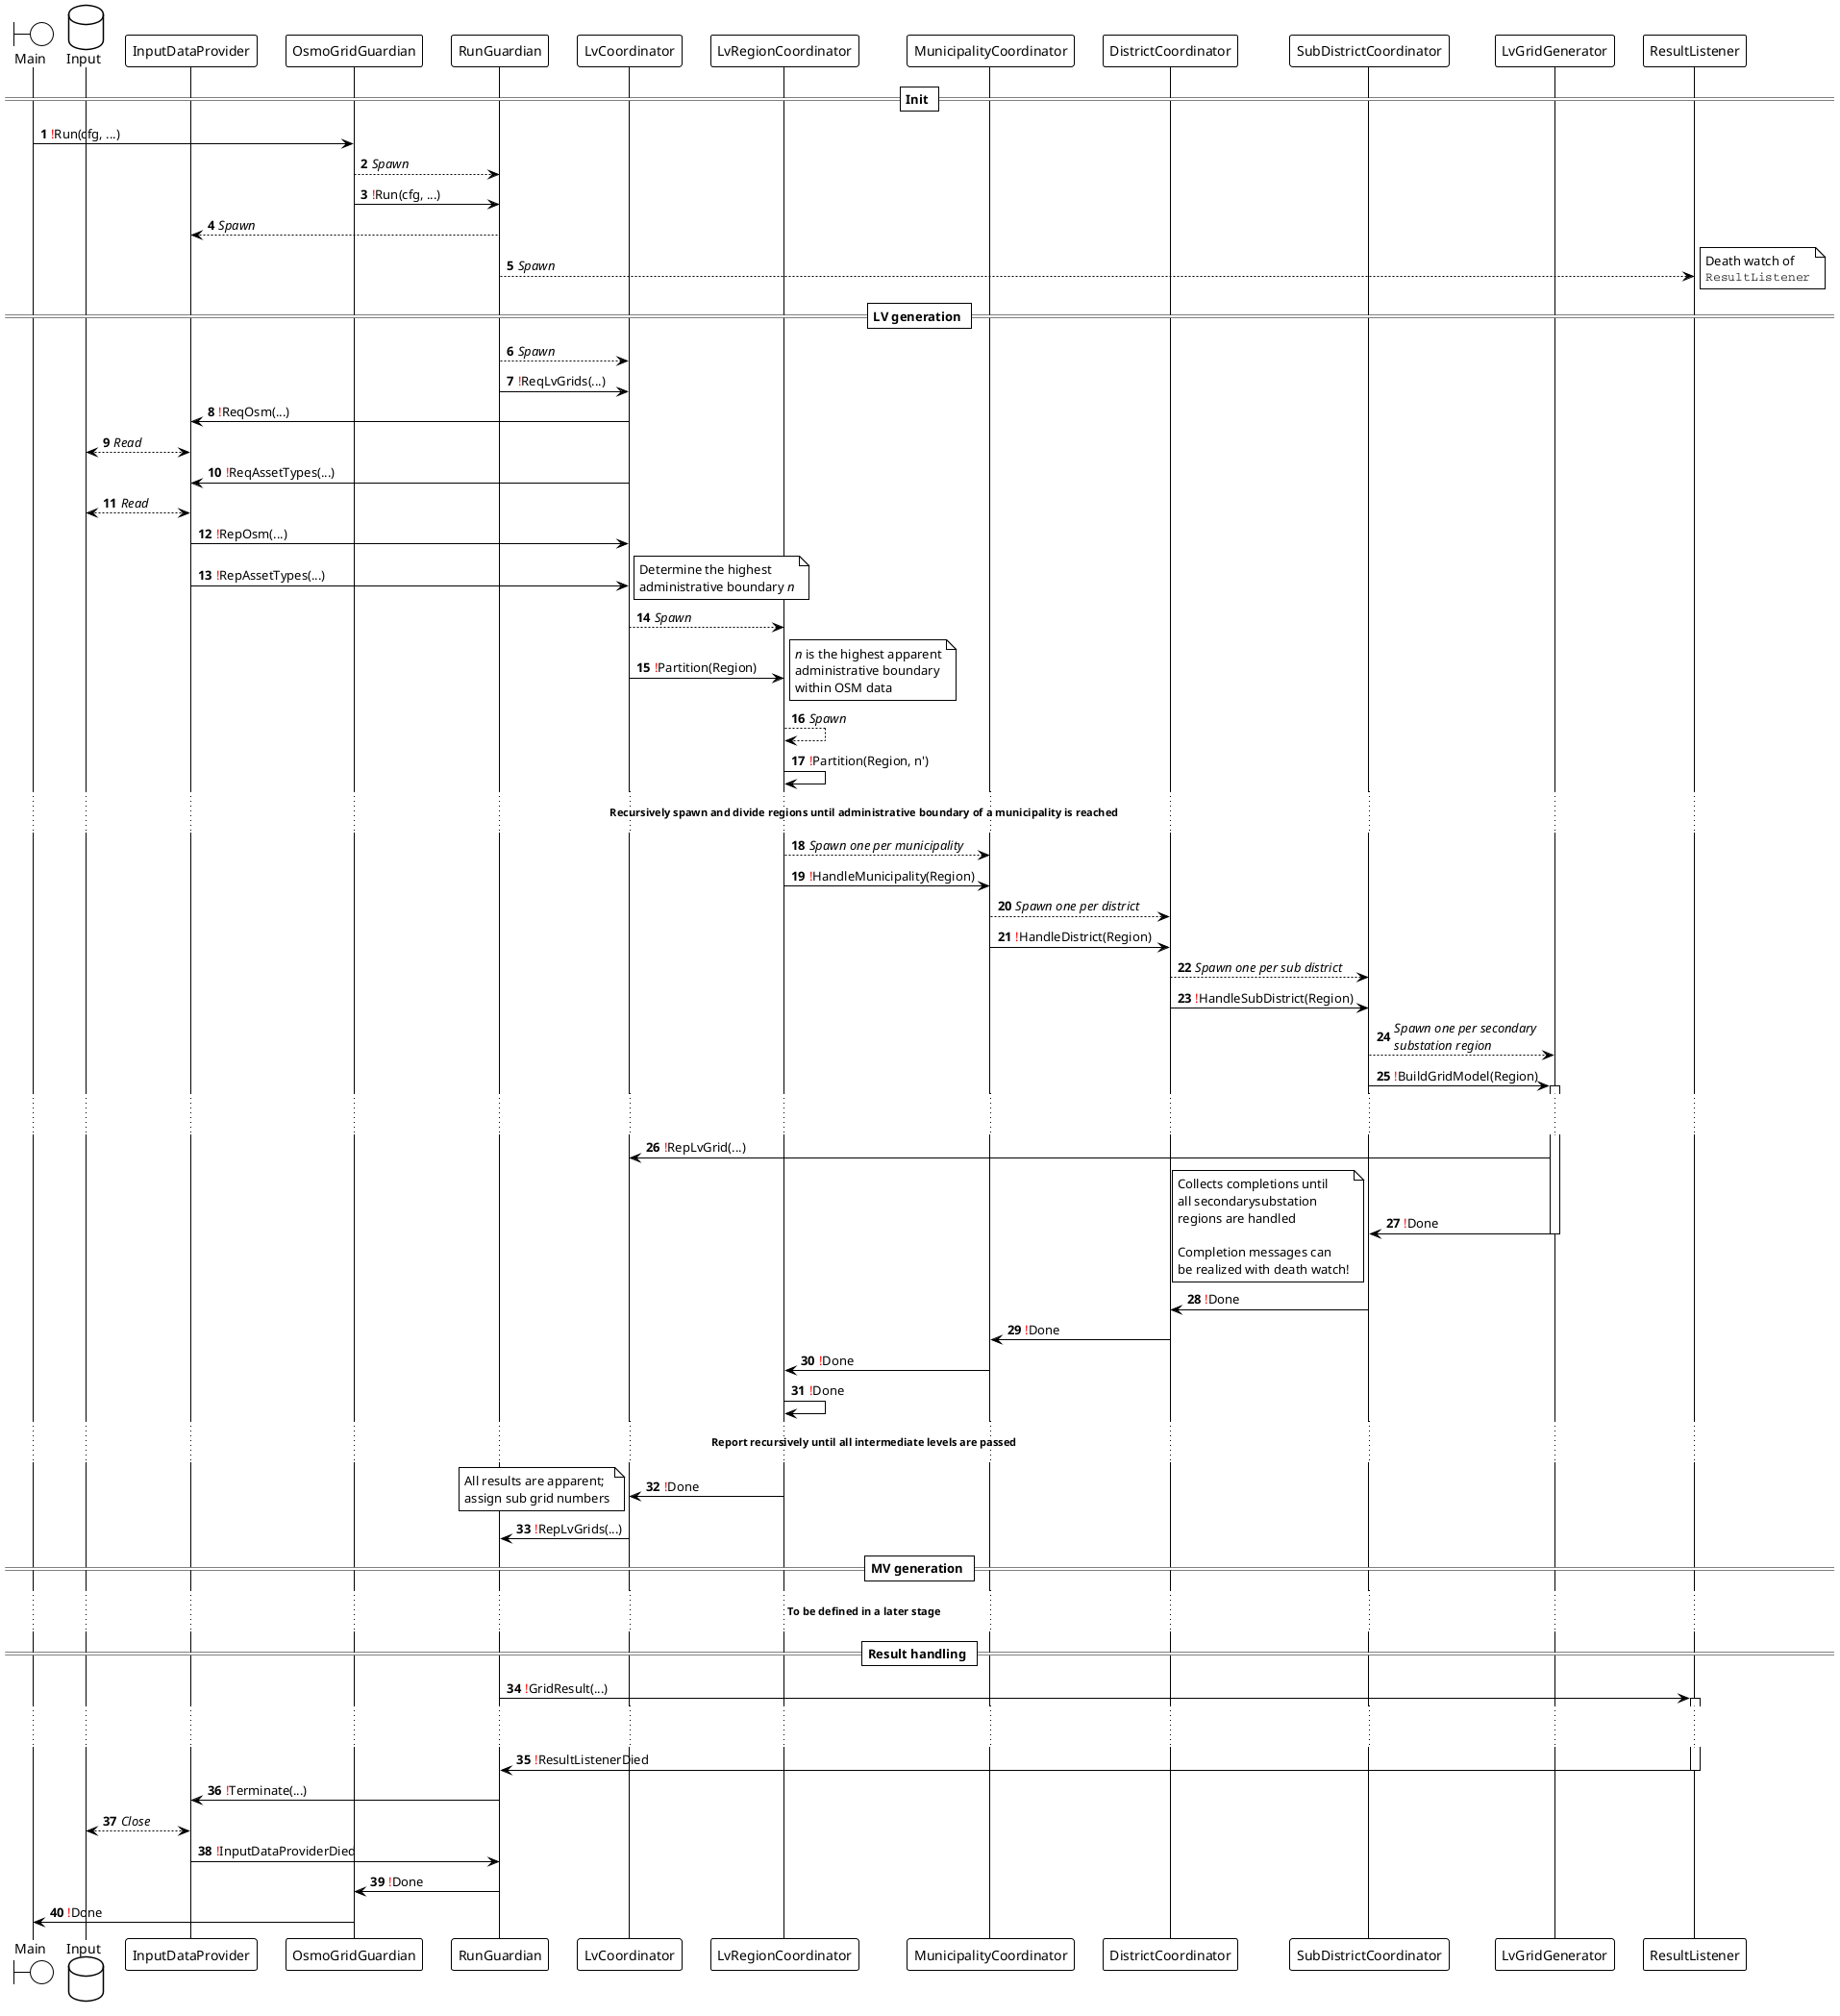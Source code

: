 @startuml
'https://plantuml.com/sequence-diagram

!theme plain
autonumber

boundary Main
database Input
participant InputDataProvider
participant OsmoGridGuardian
participant RunGuardian
participant LvCoordinator
participant LvRegionCoordinator
participant MunicipalityCoordinator
participant DistrictCoordinator
participant SubDistrictCoordinator
participant LvGridGenerator
participant ResultListener

== Init ==
Main -> OsmoGridGuardian: <font color="red">!</font>Run(cfg, ...)
OsmoGridGuardian --> RunGuardian: //Spawn//
OsmoGridGuardian -> RunGuardian: <font color="red">!</font>Run(cfg, ...)
RunGuardian --> InputDataProvider: //Spawn//

RunGuardian --> ResultListener: //Spawn//
note right: Death watch of\n""ResultListener""

== LV generation ==
RunGuardian --> LvCoordinator: //Spawn//
RunGuardian -> LvCoordinator: <font color="red">!</font>ReqLvGrids(...)
LvCoordinator -> InputDataProvider: <font color="red">!</font>ReqOsm(...)
InputDataProvider <--> Input: //Read//
LvCoordinator -> InputDataProvider: <font color="red">!</font>ReqAssetTypes(...)
InputDataProvider <--> Input: //Read//
InputDataProvider -> LvCoordinator: <font color="red">!</font>RepOsm(...)
InputDataProvider -> LvCoordinator: <font color="red">!</font>RepAssetTypes(...)
note right: Determine the highest\nadministrative boundary //n//
LvCoordinator --> LvRegionCoordinator: //Spawn//

LvCoordinator -> LvRegionCoordinator: <font color="red">!</font>Partition(Region)
note right: //n// is the highest apparent\nadministrative boundary\nwithin OSM data
LvRegionCoordinator --> LvRegionCoordinator: //Spawn//
LvRegionCoordinator -> LvRegionCoordinator: <font color="red">!</font>Partition(Region, n')
... **Recursively spawn and divide regions until administrative boundary of a municipality is reached** ...

LvRegionCoordinator --> MunicipalityCoordinator: //Spawn one per municipality//
LvRegionCoordinator -> MunicipalityCoordinator: <font color="red">!</font>HandleMunicipality(Region)

MunicipalityCoordinator --> DistrictCoordinator: //Spawn one per district//
MunicipalityCoordinator -> DistrictCoordinator: <font color="red">!</font>HandleDistrict(Region)

DistrictCoordinator --> SubDistrictCoordinator: //Spawn one per sub district//
DistrictCoordinator -> SubDistrictCoordinator: <font color="red">!</font>HandleSubDistrict(Region)

SubDistrictCoordinator --> LvGridGenerator: //Spawn one per secondary//\n//substation region//
SubDistrictCoordinator -> LvGridGenerator: <font color="red">!</font>BuildGridModel(Region)

activate LvGridGenerator
... ...
LvGridGenerator -> LvCoordinator: <font color="red">!</font>RepLvGrid(...)
LvGridGenerator -> SubDistrictCoordinator: <font color="red">!</font>Done
note left: Collects completions until\nall secondarysubstation\nregions are handled\n\nCompletion messages can\nbe realized with death watch!
deactivate LvGridGenerator

SubDistrictCoordinator -> DistrictCoordinator: <font color="red">!</font>Done
DistrictCoordinator -> MunicipalityCoordinator: <font color="red">!</font>Done
MunicipalityCoordinator -> LvRegionCoordinator: <font color="red">!</font>Done
LvRegionCoordinator -> LvRegionCoordinator: <font color="red">!</font>Done
... **Report recursively until all intermediate levels are passed** ...
LvRegionCoordinator -> LvCoordinator: <font color="red">!</font>Done
note left: All results are apparent;\nassign sub grid numbers

LvCoordinator -> RunGuardian: <font color="red">!</font>RepLvGrids(...)

== MV generation ==
... **To be defined in a later stage** ...

== Result handling ==
RunGuardian -> ResultListener: <font color="red">!</font>GridResult(...)
activate ResultListener
... ...
ResultListener -> RunGuardian: <font color="red">!</font>ResultListenerDied
deactivate ResultListener
RunGuardian -> InputDataProvider: <font color="red">!</font>Terminate(...)
InputDataProvider <--> Input: //Close//
InputDataProvider -> RunGuardian: <font color="red">!</font>InputDataProviderDied

RunGuardian -> OsmoGridGuardian: <font color="red">!</font>Done
OsmoGridGuardian -> Main: <font color="red">!</font>Done

'TODO: Don't forget to spawn and initialize the ResultListener

@enduml

